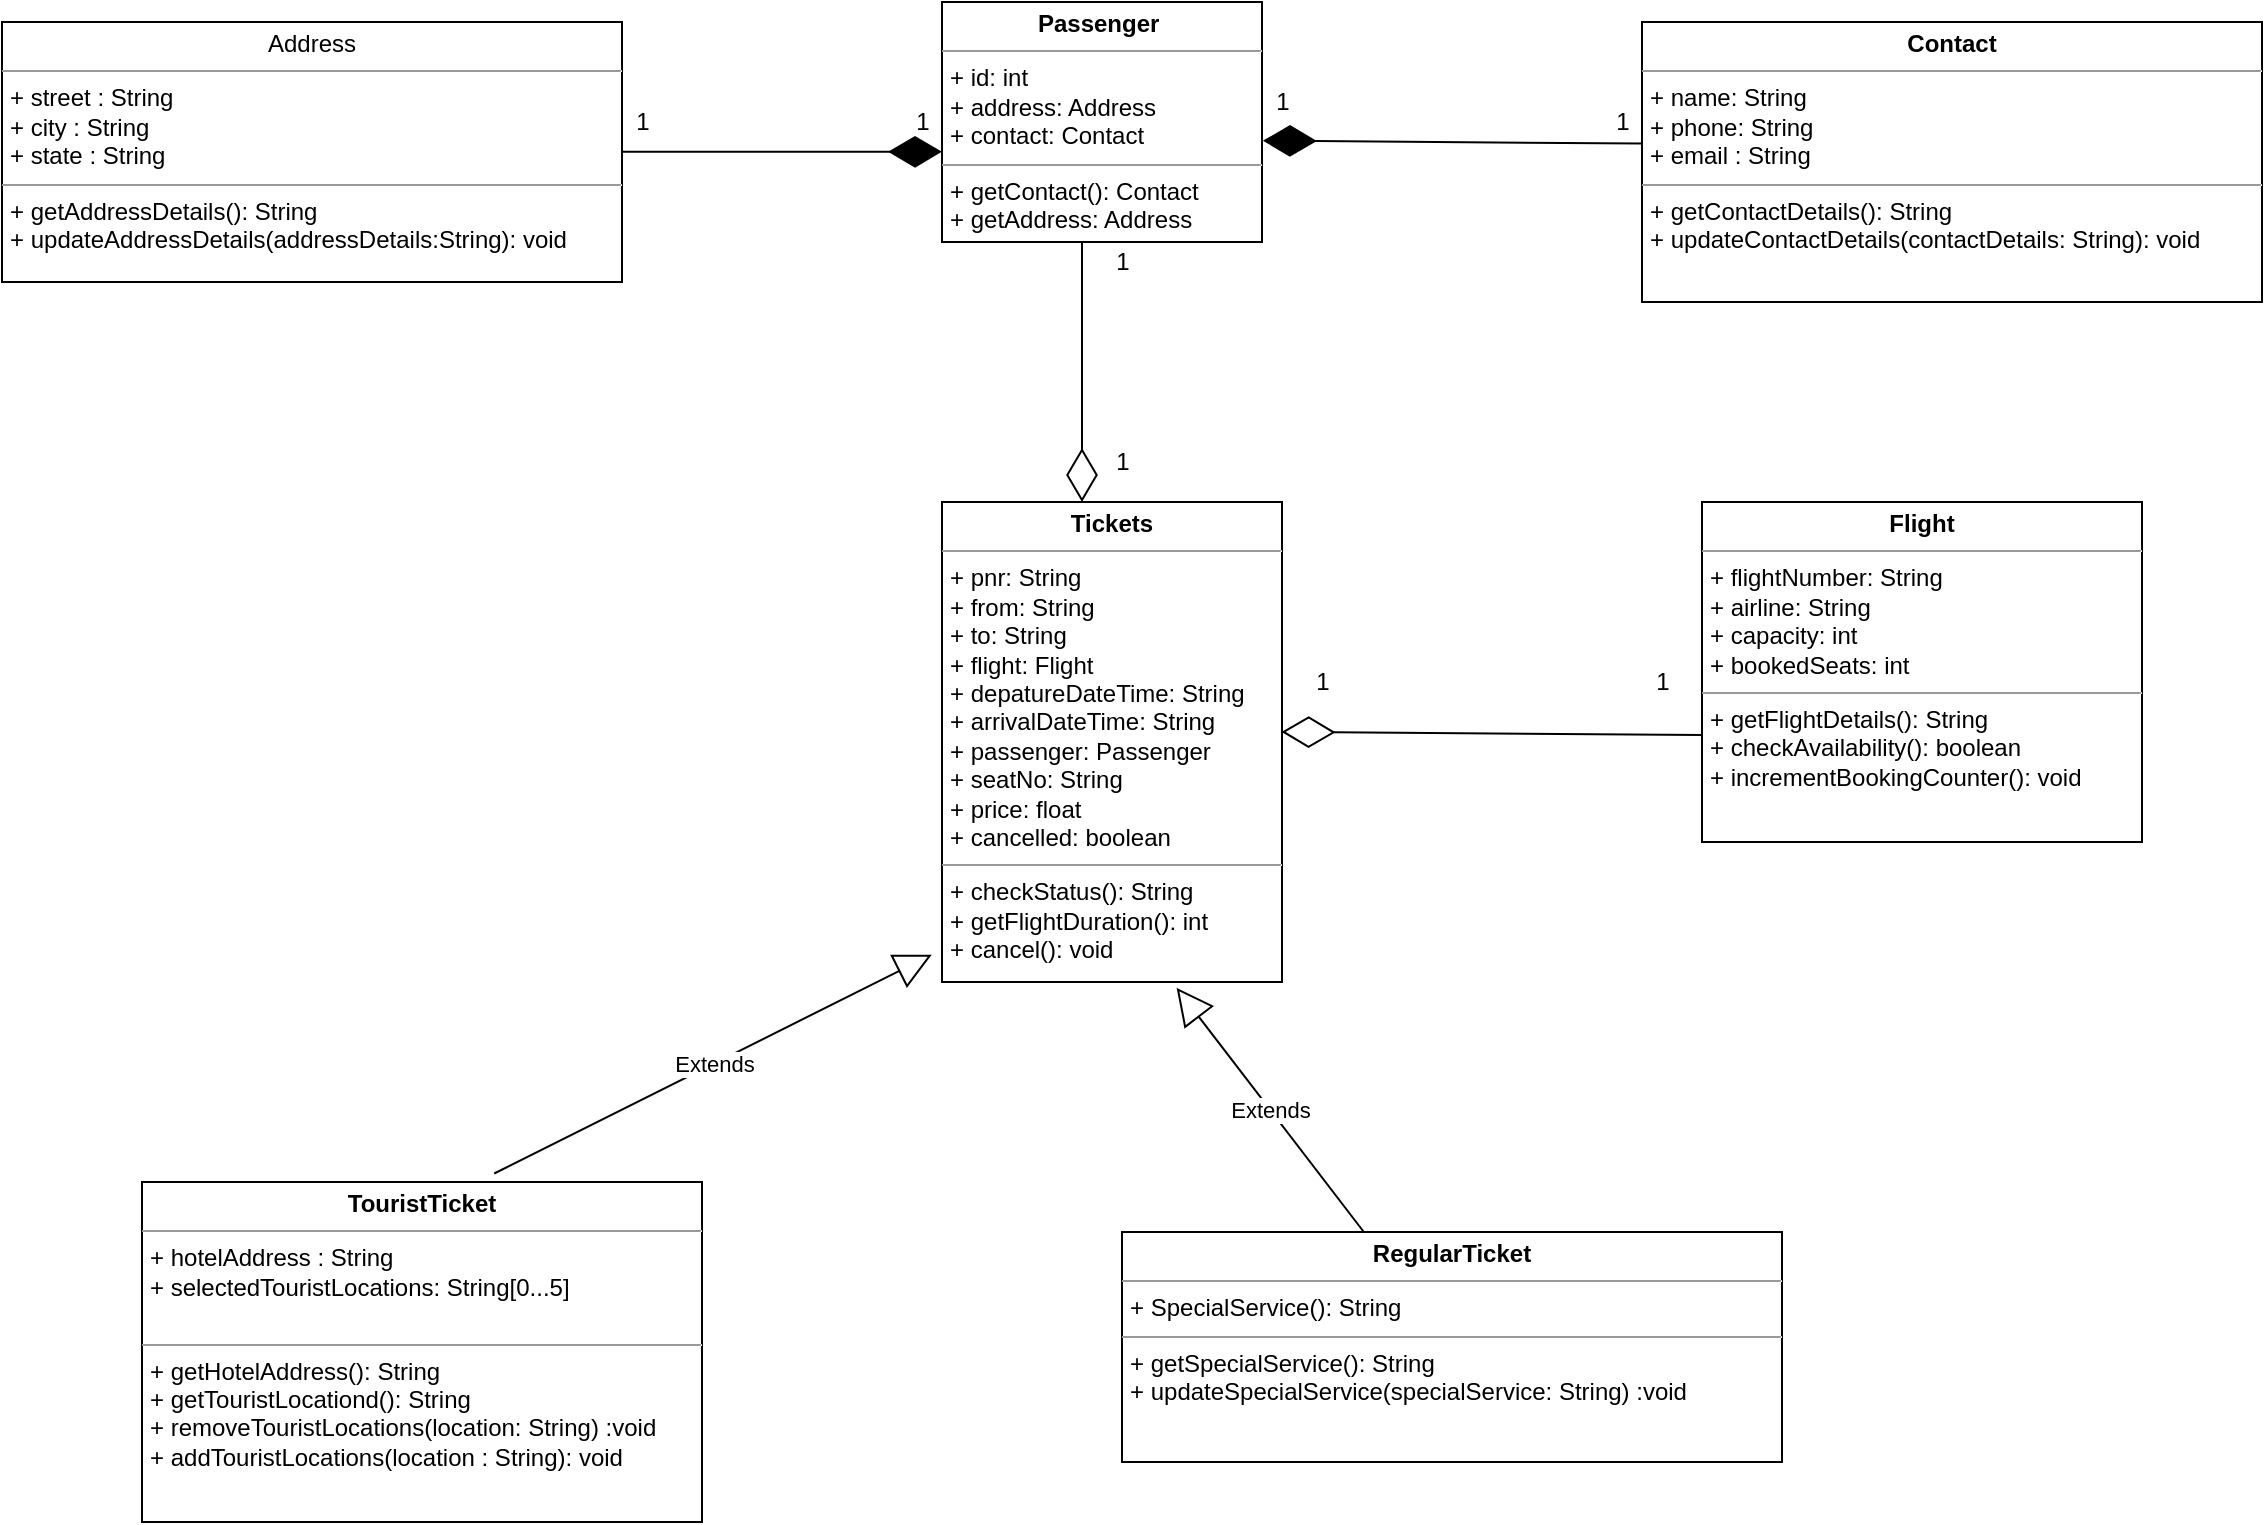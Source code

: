 <mxfile version="14.7.3" type="device"><diagram id="aiKkhE9izvxCd4SW3RQt" name="Page-1"><mxGraphModel dx="1240" dy="643" grid="1" gridSize="10" guides="1" tooltips="1" connect="1" arrows="1" fold="1" page="1" pageScale="1" pageWidth="1700" pageHeight="1100" background="#FFFFFF" math="0" shadow="0"><root><mxCell id="0"/><mxCell id="1" parent="0"/><mxCell id="G_RARtWwk4MIMdjJS1GB-1" value="&lt;p style=&quot;margin: 0px ; margin-top: 4px ; text-align: center&quot;&gt;Address&lt;/p&gt;&lt;hr size=&quot;1&quot;&gt;&lt;p style=&quot;margin: 0px ; margin-left: 4px&quot;&gt;+ street : String&lt;/p&gt;&lt;p style=&quot;margin: 0px ; margin-left: 4px&quot;&gt;+ city : String&lt;/p&gt;&lt;p style=&quot;margin: 0px ; margin-left: 4px&quot;&gt;+ state : String&lt;/p&gt;&lt;hr size=&quot;1&quot;&gt;&lt;p style=&quot;margin: 0px ; margin-left: 4px&quot;&gt;+ getAddressDetails(): String&lt;/p&gt;&lt;p style=&quot;margin: 0px ; margin-left: 4px&quot;&gt;+ updateAddressDetails(addressDetails:String): void&lt;/p&gt;" style="verticalAlign=top;align=left;overflow=fill;fontSize=12;fontFamily=Helvetica;html=1;" vertex="1" parent="1"><mxGeometry x="380" y="80" width="310" height="130" as="geometry"/></mxCell><mxCell id="G_RARtWwk4MIMdjJS1GB-3" value="" style="endArrow=diamondThin;endFill=1;endSize=24;html=1;" edge="1" parent="1"><mxGeometry width="160" relative="1" as="geometry"><mxPoint x="690" y="144.88" as="sourcePoint"/><mxPoint x="850" y="144.88" as="targetPoint"/></mxGeometry></mxCell><mxCell id="G_RARtWwk4MIMdjJS1GB-5" value="1" style="text;html=1;align=center;verticalAlign=middle;resizable=0;points=[];autosize=1;strokeColor=none;" vertex="1" parent="1"><mxGeometry x="690" y="120" width="20" height="20" as="geometry"/></mxCell><mxCell id="G_RARtWwk4MIMdjJS1GB-6" value="1" style="text;html=1;align=center;verticalAlign=middle;resizable=0;points=[];autosize=1;strokeColor=none;" vertex="1" parent="1"><mxGeometry x="830" y="120" width="20" height="20" as="geometry"/></mxCell><mxCell id="G_RARtWwk4MIMdjJS1GB-8" value="&lt;p style=&quot;margin: 0px ; margin-top: 4px ; text-align: center&quot;&gt;&lt;b&gt;Passenger&amp;nbsp;&lt;/b&gt;&lt;/p&gt;&lt;hr size=&quot;1&quot;&gt;&lt;p style=&quot;margin: 0px ; margin-left: 4px&quot;&gt;+ id: int&lt;/p&gt;&lt;p style=&quot;margin: 0px ; margin-left: 4px&quot;&gt;+ address: Address&lt;/p&gt;&lt;p style=&quot;margin: 0px ; margin-left: 4px&quot;&gt;+ contact: Contact&lt;/p&gt;&lt;hr size=&quot;1&quot;&gt;&lt;p style=&quot;margin: 0px ; margin-left: 4px&quot;&gt;+ getContact(): Contact&lt;/p&gt;&lt;p style=&quot;margin: 0px ; margin-left: 4px&quot;&gt;+ getAddress: Address&lt;/p&gt;" style="verticalAlign=top;align=left;overflow=fill;fontSize=12;fontFamily=Helvetica;html=1;" vertex="1" parent="1"><mxGeometry x="850" y="70" width="160" height="120" as="geometry"/></mxCell><mxCell id="G_RARtWwk4MIMdjJS1GB-9" value="&lt;p style=&quot;margin: 0px ; margin-top: 4px ; text-align: center&quot;&gt;&lt;b&gt;Contact&lt;/b&gt;&lt;/p&gt;&lt;hr size=&quot;1&quot;&gt;&lt;p style=&quot;margin: 0px ; margin-left: 4px&quot;&gt;+ name: String&lt;/p&gt;&lt;p style=&quot;margin: 0px ; margin-left: 4px&quot;&gt;+ phone: String&lt;/p&gt;&lt;p style=&quot;margin: 0px ; margin-left: 4px&quot;&gt;+ email : String&lt;/p&gt;&lt;hr size=&quot;1&quot;&gt;&lt;p style=&quot;margin: 0px ; margin-left: 4px&quot;&gt;+ getContactDetails(): String&lt;/p&gt;&lt;p style=&quot;margin: 0px ; margin-left: 4px&quot;&gt;+ updateContactDetails(contactDetails: String): void&lt;/p&gt;" style="verticalAlign=top;align=left;overflow=fill;fontSize=12;fontFamily=Helvetica;html=1;" vertex="1" parent="1"><mxGeometry x="1200" y="80" width="310" height="140" as="geometry"/></mxCell><mxCell id="G_RARtWwk4MIMdjJS1GB-10" value="" style="endArrow=diamondThin;endFill=1;endSize=24;html=1;entryX=1.003;entryY=0.578;entryDx=0;entryDy=0;entryPerimeter=0;exitX=0;exitY=0.434;exitDx=0;exitDy=0;exitPerimeter=0;" edge="1" parent="1" source="G_RARtWwk4MIMdjJS1GB-9" target="G_RARtWwk4MIMdjJS1GB-8"><mxGeometry width="160" relative="1" as="geometry"><mxPoint x="1060" y="210" as="sourcePoint"/><mxPoint x="1220" y="210" as="targetPoint"/><Array as="points"/></mxGeometry></mxCell><mxCell id="G_RARtWwk4MIMdjJS1GB-11" value="1" style="text;html=1;align=center;verticalAlign=middle;resizable=0;points=[];autosize=1;strokeColor=none;" vertex="1" parent="1"><mxGeometry x="1180" y="120" width="20" height="20" as="geometry"/></mxCell><mxCell id="G_RARtWwk4MIMdjJS1GB-12" value="1" style="text;html=1;align=center;verticalAlign=middle;resizable=0;points=[];autosize=1;strokeColor=none;" vertex="1" parent="1"><mxGeometry x="1010" y="110" width="20" height="20" as="geometry"/></mxCell><mxCell id="G_RARtWwk4MIMdjJS1GB-25" value="&lt;p style=&quot;margin: 0px ; margin-top: 4px ; text-align: center&quot;&gt;&lt;b&gt;Tickets&lt;/b&gt;&lt;/p&gt;&lt;hr size=&quot;1&quot;&gt;&lt;p style=&quot;margin: 0px ; margin-left: 4px&quot;&gt;+ pnr: String&lt;/p&gt;&lt;p style=&quot;margin: 0px ; margin-left: 4px&quot;&gt;+ from: String&lt;/p&gt;&lt;p style=&quot;margin: 0px ; margin-left: 4px&quot;&gt;&lt;span&gt;+ to: String&lt;/span&gt;&lt;/p&gt;&lt;p style=&quot;margin: 0px ; margin-left: 4px&quot;&gt;+ flight: Flight&lt;/p&gt;&lt;p style=&quot;margin: 0px ; margin-left: 4px&quot;&gt;+ depatureDateTime: String&lt;/p&gt;&lt;p style=&quot;margin: 0px ; margin-left: 4px&quot;&gt;+ arrivalDateTime: String&lt;/p&gt;&lt;p style=&quot;margin: 0px ; margin-left: 4px&quot;&gt;+ passenger: Passenger&lt;/p&gt;&lt;p style=&quot;margin: 0px ; margin-left: 4px&quot;&gt;+ seatNo: String&lt;/p&gt;&lt;p style=&quot;margin: 0px ; margin-left: 4px&quot;&gt;+ price: float&lt;/p&gt;&lt;p style=&quot;margin: 0px ; margin-left: 4px&quot;&gt;+ cancelled: boolean&lt;/p&gt;&lt;hr size=&quot;1&quot;&gt;&lt;p style=&quot;margin: 0px ; margin-left: 4px&quot;&gt;+ checkStatus(): String&lt;/p&gt;&lt;p style=&quot;margin: 0px ; margin-left: 4px&quot;&gt;+ getFlightDuration(): int&lt;/p&gt;&lt;p style=&quot;margin: 0px ; margin-left: 4px&quot;&gt;+ cancel(): void&lt;/p&gt;" style="verticalAlign=top;align=left;overflow=fill;fontSize=12;fontFamily=Helvetica;html=1;" vertex="1" parent="1"><mxGeometry x="850" y="320" width="170" height="240" as="geometry"/></mxCell><mxCell id="G_RARtWwk4MIMdjJS1GB-26" value="&lt;p style=&quot;margin: 0px ; margin-top: 4px ; text-align: center&quot;&gt;&lt;b&gt;Flight&lt;/b&gt;&lt;/p&gt;&lt;hr size=&quot;1&quot;&gt;&lt;p style=&quot;margin: 0px ; margin-left: 4px&quot;&gt;+ flightNumber: String&lt;/p&gt;&lt;p style=&quot;margin: 0px ; margin-left: 4px&quot;&gt;+ airline: String&lt;/p&gt;&lt;p style=&quot;margin: 0px ; margin-left: 4px&quot;&gt;+ capacity: int&lt;/p&gt;&lt;p style=&quot;margin: 0px ; margin-left: 4px&quot;&gt;+ bookedSeats: int&lt;/p&gt;&lt;hr size=&quot;1&quot;&gt;&lt;p style=&quot;margin: 0px ; margin-left: 4px&quot;&gt;+ getFlightDetails(): String&lt;/p&gt;&lt;p style=&quot;margin: 0px ; margin-left: 4px&quot;&gt;+ checkAvailability(): boolean&lt;/p&gt;&lt;p style=&quot;margin: 0px ; margin-left: 4px&quot;&gt;+ incrementBookingCounter(): void&lt;/p&gt;" style="verticalAlign=top;align=left;overflow=fill;fontSize=12;fontFamily=Helvetica;html=1;" vertex="1" parent="1"><mxGeometry x="1230" y="320" width="220" height="170" as="geometry"/></mxCell><mxCell id="G_RARtWwk4MIMdjJS1GB-27" value="" style="endArrow=diamondThin;endFill=0;endSize=24;html=1;" edge="1" parent="1"><mxGeometry width="160" relative="1" as="geometry"><mxPoint x="920" y="190" as="sourcePoint"/><mxPoint x="920" y="320" as="targetPoint"/></mxGeometry></mxCell><mxCell id="G_RARtWwk4MIMdjJS1GB-28" value="1&lt;br&gt;" style="text;html=1;align=center;verticalAlign=middle;resizable=0;points=[];autosize=1;strokeColor=none;" vertex="1" parent="1"><mxGeometry x="930" y="190" width="20" height="20" as="geometry"/></mxCell><mxCell id="G_RARtWwk4MIMdjJS1GB-29" value="1" style="text;html=1;align=center;verticalAlign=middle;resizable=0;points=[];autosize=1;strokeColor=none;" vertex="1" parent="1"><mxGeometry x="930" y="290" width="20" height="20" as="geometry"/></mxCell><mxCell id="G_RARtWwk4MIMdjJS1GB-30" value="" style="endArrow=diamondThin;endFill=0;endSize=24;html=1;exitX=-0.002;exitY=0.685;exitDx=0;exitDy=0;exitPerimeter=0;entryX=0.999;entryY=0.479;entryDx=0;entryDy=0;entryPerimeter=0;" edge="1" parent="1" source="G_RARtWwk4MIMdjJS1GB-26" target="G_RARtWwk4MIMdjJS1GB-25"><mxGeometry width="160" relative="1" as="geometry"><mxPoint x="1232" y="433" as="sourcePoint"/><mxPoint x="1022" y="432" as="targetPoint"/></mxGeometry></mxCell><mxCell id="G_RARtWwk4MIMdjJS1GB-31" value="1" style="text;html=1;align=center;verticalAlign=middle;resizable=0;points=[];autosize=1;strokeColor=none;" vertex="1" parent="1"><mxGeometry x="1030" y="400" width="20" height="20" as="geometry"/></mxCell><mxCell id="G_RARtWwk4MIMdjJS1GB-32" value="1" style="text;html=1;align=center;verticalAlign=middle;resizable=0;points=[];autosize=1;strokeColor=none;" vertex="1" parent="1"><mxGeometry x="1200" y="400" width="20" height="20" as="geometry"/></mxCell><mxCell id="G_RARtWwk4MIMdjJS1GB-33" value="&lt;p style=&quot;margin: 0px ; margin-top: 4px ; text-align: center&quot;&gt;&lt;b&gt;TouristTicket&lt;/b&gt;&lt;/p&gt;&lt;hr size=&quot;1&quot;&gt;&lt;p style=&quot;margin: 0px ; margin-left: 4px&quot;&gt;+ hotelAddress : String&lt;/p&gt;&lt;p style=&quot;margin: 0px ; margin-left: 4px&quot;&gt;+ selectedTouristLocations: String[0...5]&lt;/p&gt;&lt;p style=&quot;margin: 0px ; margin-left: 4px&quot;&gt;&lt;br&gt;&lt;/p&gt;&lt;hr size=&quot;1&quot;&gt;&lt;p style=&quot;margin: 0px ; margin-left: 4px&quot;&gt;+ getHotelAddress(): String&lt;/p&gt;&lt;p style=&quot;margin: 0px ; margin-left: 4px&quot;&gt;+ getTouristLocationd(): String&lt;/p&gt;&lt;p style=&quot;margin: 0px ; margin-left: 4px&quot;&gt;+ removeTouristLocations(location: String) :void&lt;/p&gt;&lt;p style=&quot;margin: 0px ; margin-left: 4px&quot;&gt;+ addTouristLocations(location : String): void&lt;/p&gt;" style="verticalAlign=top;align=left;overflow=fill;fontSize=12;fontFamily=Helvetica;html=1;" vertex="1" parent="1"><mxGeometry x="450" y="660" width="280" height="170" as="geometry"/></mxCell><mxCell id="G_RARtWwk4MIMdjJS1GB-35" value="&lt;p style=&quot;margin: 0px ; margin-top: 4px ; text-align: center&quot;&gt;&lt;b&gt;RegularTicket&lt;/b&gt;&lt;/p&gt;&lt;hr size=&quot;1&quot;&gt;&lt;p style=&quot;margin: 0px ; margin-left: 4px&quot;&gt;+ SpecialService(): String&lt;/p&gt;&lt;hr size=&quot;1&quot;&gt;&lt;p style=&quot;margin: 0px ; margin-left: 4px&quot;&gt;+ getSpecialService(): String&lt;/p&gt;&lt;p style=&quot;margin: 0px ; margin-left: 4px&quot;&gt;+ updateSpecialService(specialService: String) :void&lt;/p&gt;" style="verticalAlign=top;align=left;overflow=fill;fontSize=12;fontFamily=Helvetica;html=1;" vertex="1" parent="1"><mxGeometry x="940" y="685" width="330" height="115" as="geometry"/></mxCell><mxCell id="G_RARtWwk4MIMdjJS1GB-36" value="Extends" style="endArrow=block;endSize=16;endFill=0;html=1;exitX=0.629;exitY=-0.025;exitDx=0;exitDy=0;exitPerimeter=0;entryX=-0.03;entryY=0.943;entryDx=0;entryDy=0;entryPerimeter=0;" edge="1" parent="1" source="G_RARtWwk4MIMdjJS1GB-33" target="G_RARtWwk4MIMdjJS1GB-25"><mxGeometry width="160" relative="1" as="geometry"><mxPoint x="660" y="520" as="sourcePoint"/><mxPoint x="820" y="520" as="targetPoint"/></mxGeometry></mxCell><mxCell id="G_RARtWwk4MIMdjJS1GB-37" value="Extends" style="endArrow=block;endSize=16;endFill=0;html=1;entryX=0.69;entryY=1.012;entryDx=0;entryDy=0;entryPerimeter=0;" edge="1" parent="1" source="G_RARtWwk4MIMdjJS1GB-35" target="G_RARtWwk4MIMdjJS1GB-25"><mxGeometry width="160" relative="1" as="geometry"><mxPoint x="870" y="610" as="sourcePoint"/><mxPoint x="1030" y="610" as="targetPoint"/></mxGeometry></mxCell></root></mxGraphModel></diagram></mxfile>